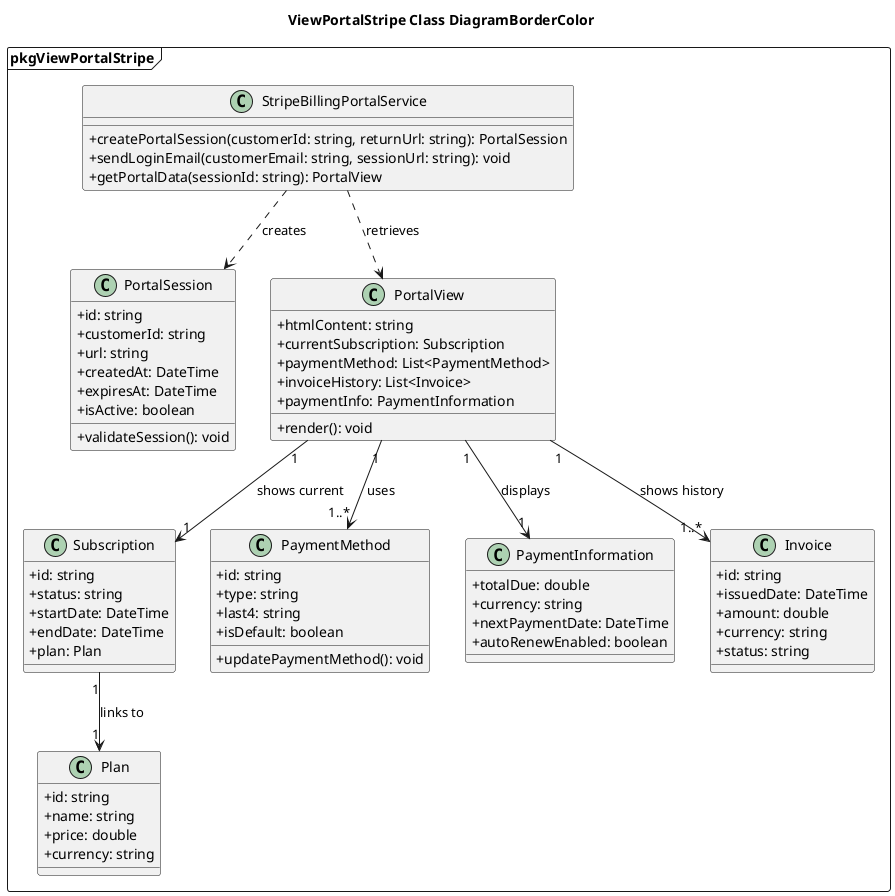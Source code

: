 @startuml ViewPortalStripe
Title ViewPortalStripe Class DiagramBorderColor
skinparam classAttributeIconSize 0
' Lớp chính xử lý sign-in
package pkgViewPortalStripe <<Frame>> {
  class StripeBillingPortalService {
    + createPortalSession(customerId: string, returnUrl: string): PortalSession
    + sendLoginEmail(customerEmail: string, sessionUrl: string): void
    + getPortalData(sessionId: string): PortalView
  }

  class PortalSession {
    + id: string
    + customerId: string
    + url: string
    + createdAt: DateTime
    + expiresAt: DateTime
    + isActive: boolean
    + validateSession(): void
  }

  class PortalView {
    + htmlContent: string
    + currentSubscription: Subscription
    + paymentMethod: List<PaymentMethod>
    + invoiceHistory: List<Invoice>
    + paymentInfo: PaymentInformation
    + render(): void
  }

  class Subscription {
    + id: string
    + status: string
    + startDate: DateTime
    + endDate: DateTime
    + plan: Plan
  }

  class PaymentMethod {
    + id: string
    + type: string
    + last4: string
    + isDefault: boolean
    + updatePaymentMethod(): void
  }

  class PaymentInformation {
    + totalDue: double
    + currency: string
    + nextPaymentDate: DateTime
    + autoRenewEnabled: boolean
  }

  class Invoice {
    + id: string
    + issuedDate: DateTime
    + amount: double
    + currency: string
    + status: string
  }

  class Plan {
    + id: string
    + name: string
    + price: double
    + currency: string
  }

  StripeBillingPortalService ..> PortalSession : creates
  StripeBillingPortalService ..> PortalView : retrieves
  PortalView "1" --> "1" Subscription : shows current
  PortalView "1" --> "1..*" PaymentMethod : uses
  PortalView "1" --> "1" PaymentInformation : displays
  PortalView "1" --> "1..*" Invoice : shows history
  Subscription "1" --> "1" Plan : links to
}

@enduml

' StripeBillingPortalService:

' Dịch vụ chính tương tác với Stripe để tạo portal session, gửi email, và lấy dữ liệu để hiển thị.
' Phương thức:
' createPortalSession: Tạo session với URL duy nhất.
' sendLoginEmail: Gửi email chứa liên kết đăng nhập.
' getPortalData: Lấy dữ liệu để hiển thị trong Portal View (gồm các gói hiện tại, phương thức thanh toán, hóa đơn, v.v.).
' PortalSession:

' Đại diện cho phiên làm việc của khách hàng, như đã mô tả trước đây.
' PortalView:

' Hiển thị dữ liệu trên giao diện Portal.
' Thuộc tính:
' currentSubscription: Thông tin gói đăng ký hiện tại.
' paymentMethod: Phương thức thanh toán mặc định của khách hàng.
' invoiceHistory: Danh sách các hóa đơn.
' paymentInfo: Thông tin thanh toán (số tiền cần trả, ngày thanh toán tiếp theo, v.v.).
' Subscription:

' Mô tả gói đăng ký hiện tại của khách hàng.
' Bao gồm thông tin chi tiết về kế hoạch (Plan), ngày bắt đầu/kết thúc, trạng thái, v.v.
' PaymentMethod:

' Thông tin phương thức thanh toán, như loại (thẻ, PayPal), số cuối (last4), và trạng thái mặc định.
' PaymentInformation:

' Dữ liệu liên quan đến thanh toán:
' totalDue: Tổng số tiền cần trả.
' currency: Loại tiền tệ.
' nextPaymentDate: Ngày thanh toán tiếp theo.
' autoRenewEnabled: Trạng thái tự động gia hạn.
' Invoice:

' Lịch sử hóa đơn của khách hàng.
' Thuộc tính:
' id: Mã định danh hóa đơn.
' issuedDate: Ngày xuất hóa đơn.
' amount: Số tiền hóa đơn.
' currency: Loại tiền tệ.
' status: Trạng thái hóa đơn (paid, pending, v.v.).
' Plan:

' Thông tin về kế hoạch đăng ký:
' id, name, price, và currency.
